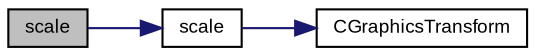digraph "scale"
{
  bgcolor="transparent";
  edge [fontname="Arial",fontsize="9",labelfontname="Arial",labelfontsize="9"];
  node [fontname="Arial",fontsize="9",shape=record];
  rankdir="LR";
  Node1 [label="scale",height=0.2,width=0.4,color="black", fillcolor="grey75", style="filled" fontcolor="black"];
  Node1 -> Node2 [color="midnightblue",fontsize="9",style="solid",fontname="Arial"];
  Node2 [label="scale",height=0.2,width=0.4,color="black",URL="$struct_v_s_t_g_u_i_1_1_c_graphics_transform.html#a1f830c1a56ab20f03dac9ad938fbdfd7"];
  Node2 -> Node3 [color="midnightblue",fontsize="9",style="solid",fontname="Arial"];
  Node3 [label="CGraphicsTransform",height=0.2,width=0.4,color="black",URL="$struct_v_s_t_g_u_i_1_1_c_graphics_transform.html#a6fdf66da9a43b608bc8182f500316b92"];
}
